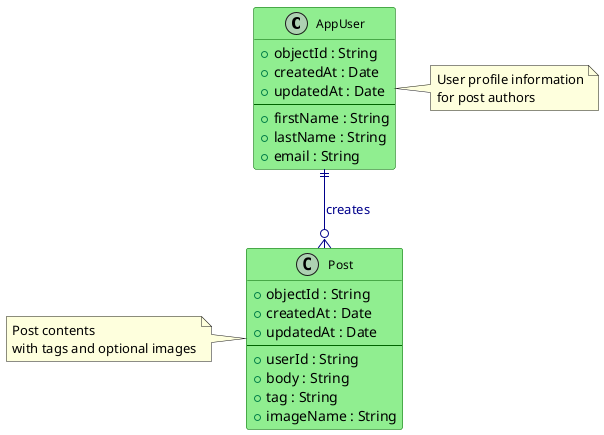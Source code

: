@startuml PostStream_F4_UML
!define RECTANGLE class

skinparam class {
    BackgroundColor LightGreen
    BorderColor DarkGreen
    FontColor Black
    FontSize 12
}

skinparam arrow {
    Color DarkBlue
    FontColor DarkBlue
}

class AppUser {
    +objectId : String
    +createdAt : Date
    +updatedAt : Date
    --
    +firstName : String
    +lastName : String
    +email : String
}

class Post {
    +objectId : String
    +createdAt : Date
    +updatedAt : Date
    --
    +userId : String
    +body : String
    +tag : String
    +imageName : String
}

' Relationships
AppUser ||--o{ Post : "creates"

note right of AppUser : User profile information\nfor post authors
note left of Post : Post contents \nwith tags and optional images

@enduml